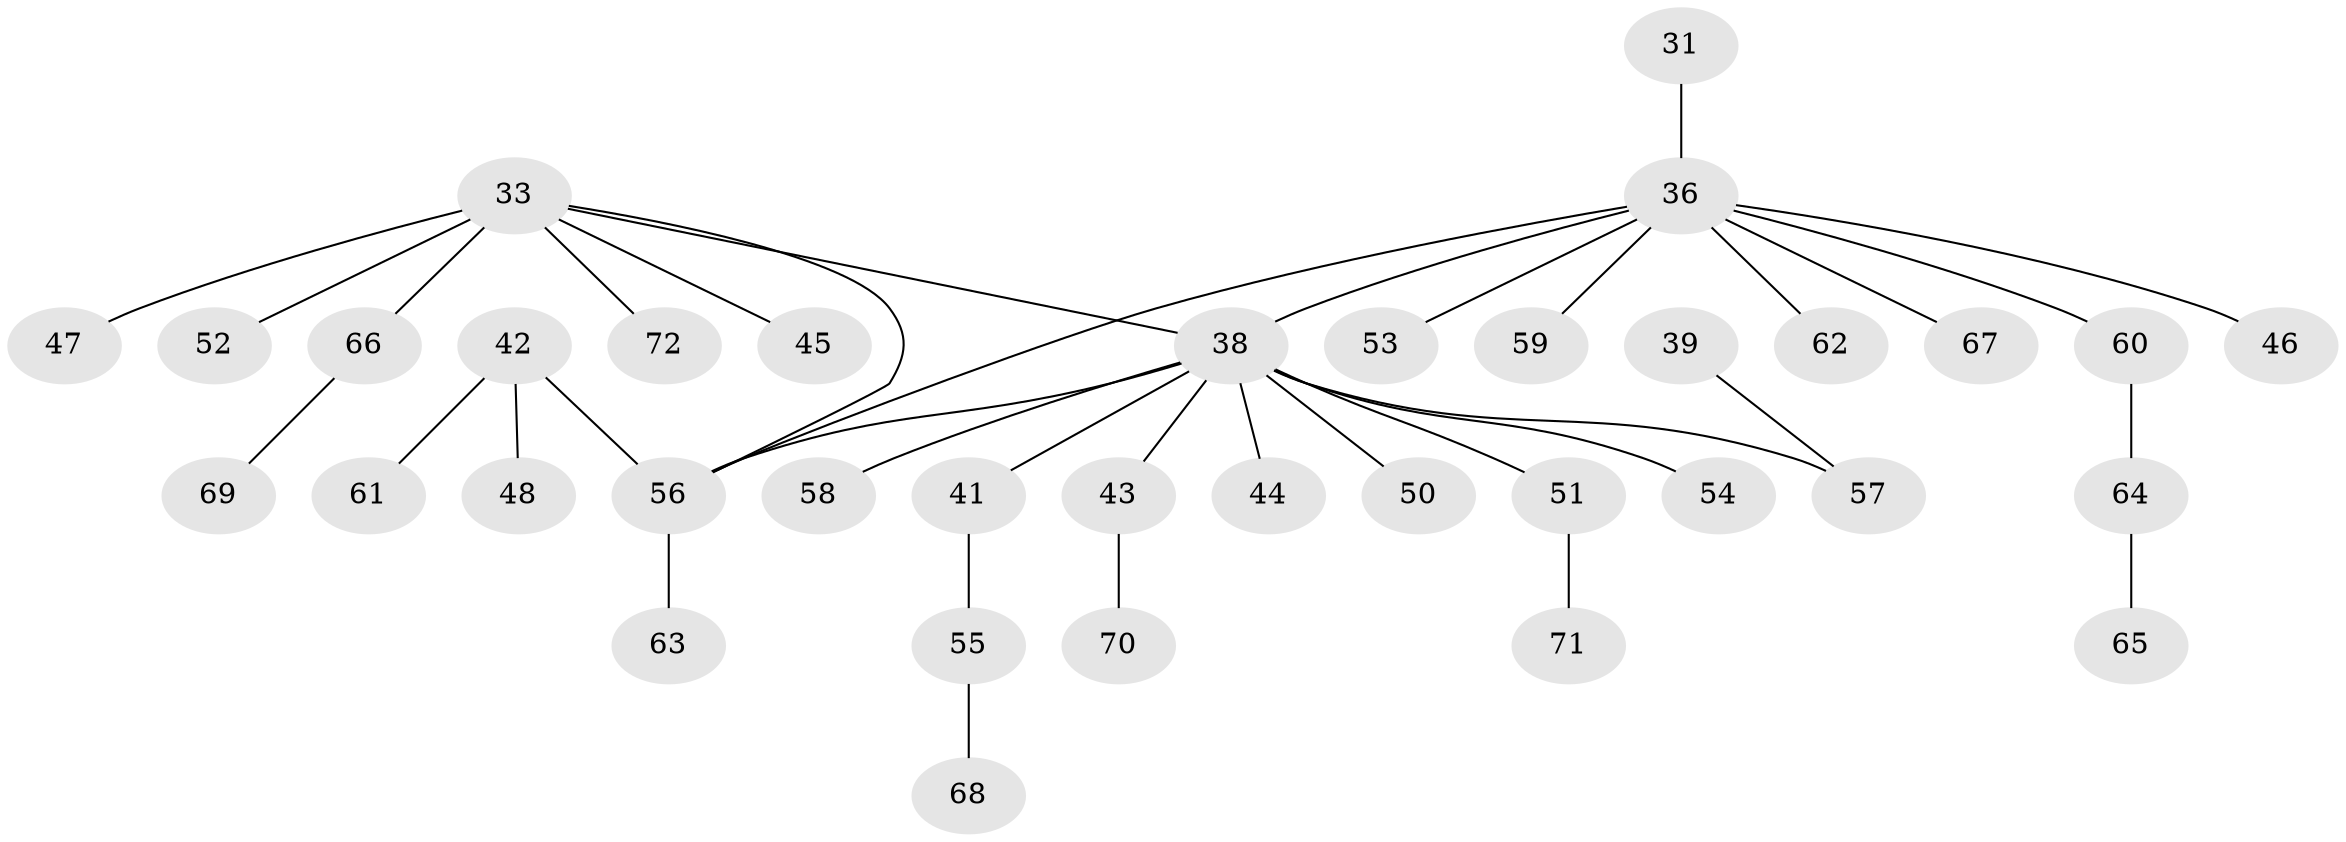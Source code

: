 // original degree distribution, {3: 0.125, 10: 0.013888888888888888, 4: 0.041666666666666664, 2: 0.2777777777777778, 5: 0.027777777777777776, 7: 0.027777777777777776, 1: 0.4861111111111111}
// Generated by graph-tools (version 1.1) at 2025/45/03/04/25 21:45:06]
// undirected, 36 vertices, 37 edges
graph export_dot {
graph [start="1"]
  node [color=gray90,style=filled];
  31;
  33 [super="+6+3"];
  36 [super="+23+30"];
  38 [super="+37"];
  39;
  41;
  42 [super="+40"];
  43;
  44;
  45;
  46;
  47;
  48;
  50;
  51;
  52;
  53;
  54;
  55;
  56 [super="+17+14+15+25+26+28"];
  57 [super="+32"];
  58;
  59;
  60;
  61;
  62;
  63;
  64;
  65;
  66 [super="+24+49"];
  67;
  68;
  69;
  70;
  71;
  72 [super="+27"];
  31 -- 36;
  33 -- 52;
  33 -- 45;
  33 -- 47;
  33 -- 56;
  33 -- 66 [weight=2];
  33 -- 72;
  33 -- 38;
  36 -- 62;
  36 -- 67;
  36 -- 60;
  36 -- 46;
  36 -- 53;
  36 -- 59;
  36 -- 56;
  36 -- 38;
  38 -- 50;
  38 -- 54;
  38 -- 56;
  38 -- 41;
  38 -- 43;
  38 -- 44;
  38 -- 51;
  38 -- 57;
  38 -- 58;
  39 -- 57;
  41 -- 55;
  42 -- 48;
  42 -- 56;
  42 -- 61;
  43 -- 70;
  51 -- 71;
  55 -- 68;
  56 -- 63;
  60 -- 64;
  64 -- 65;
  66 -- 69;
}
